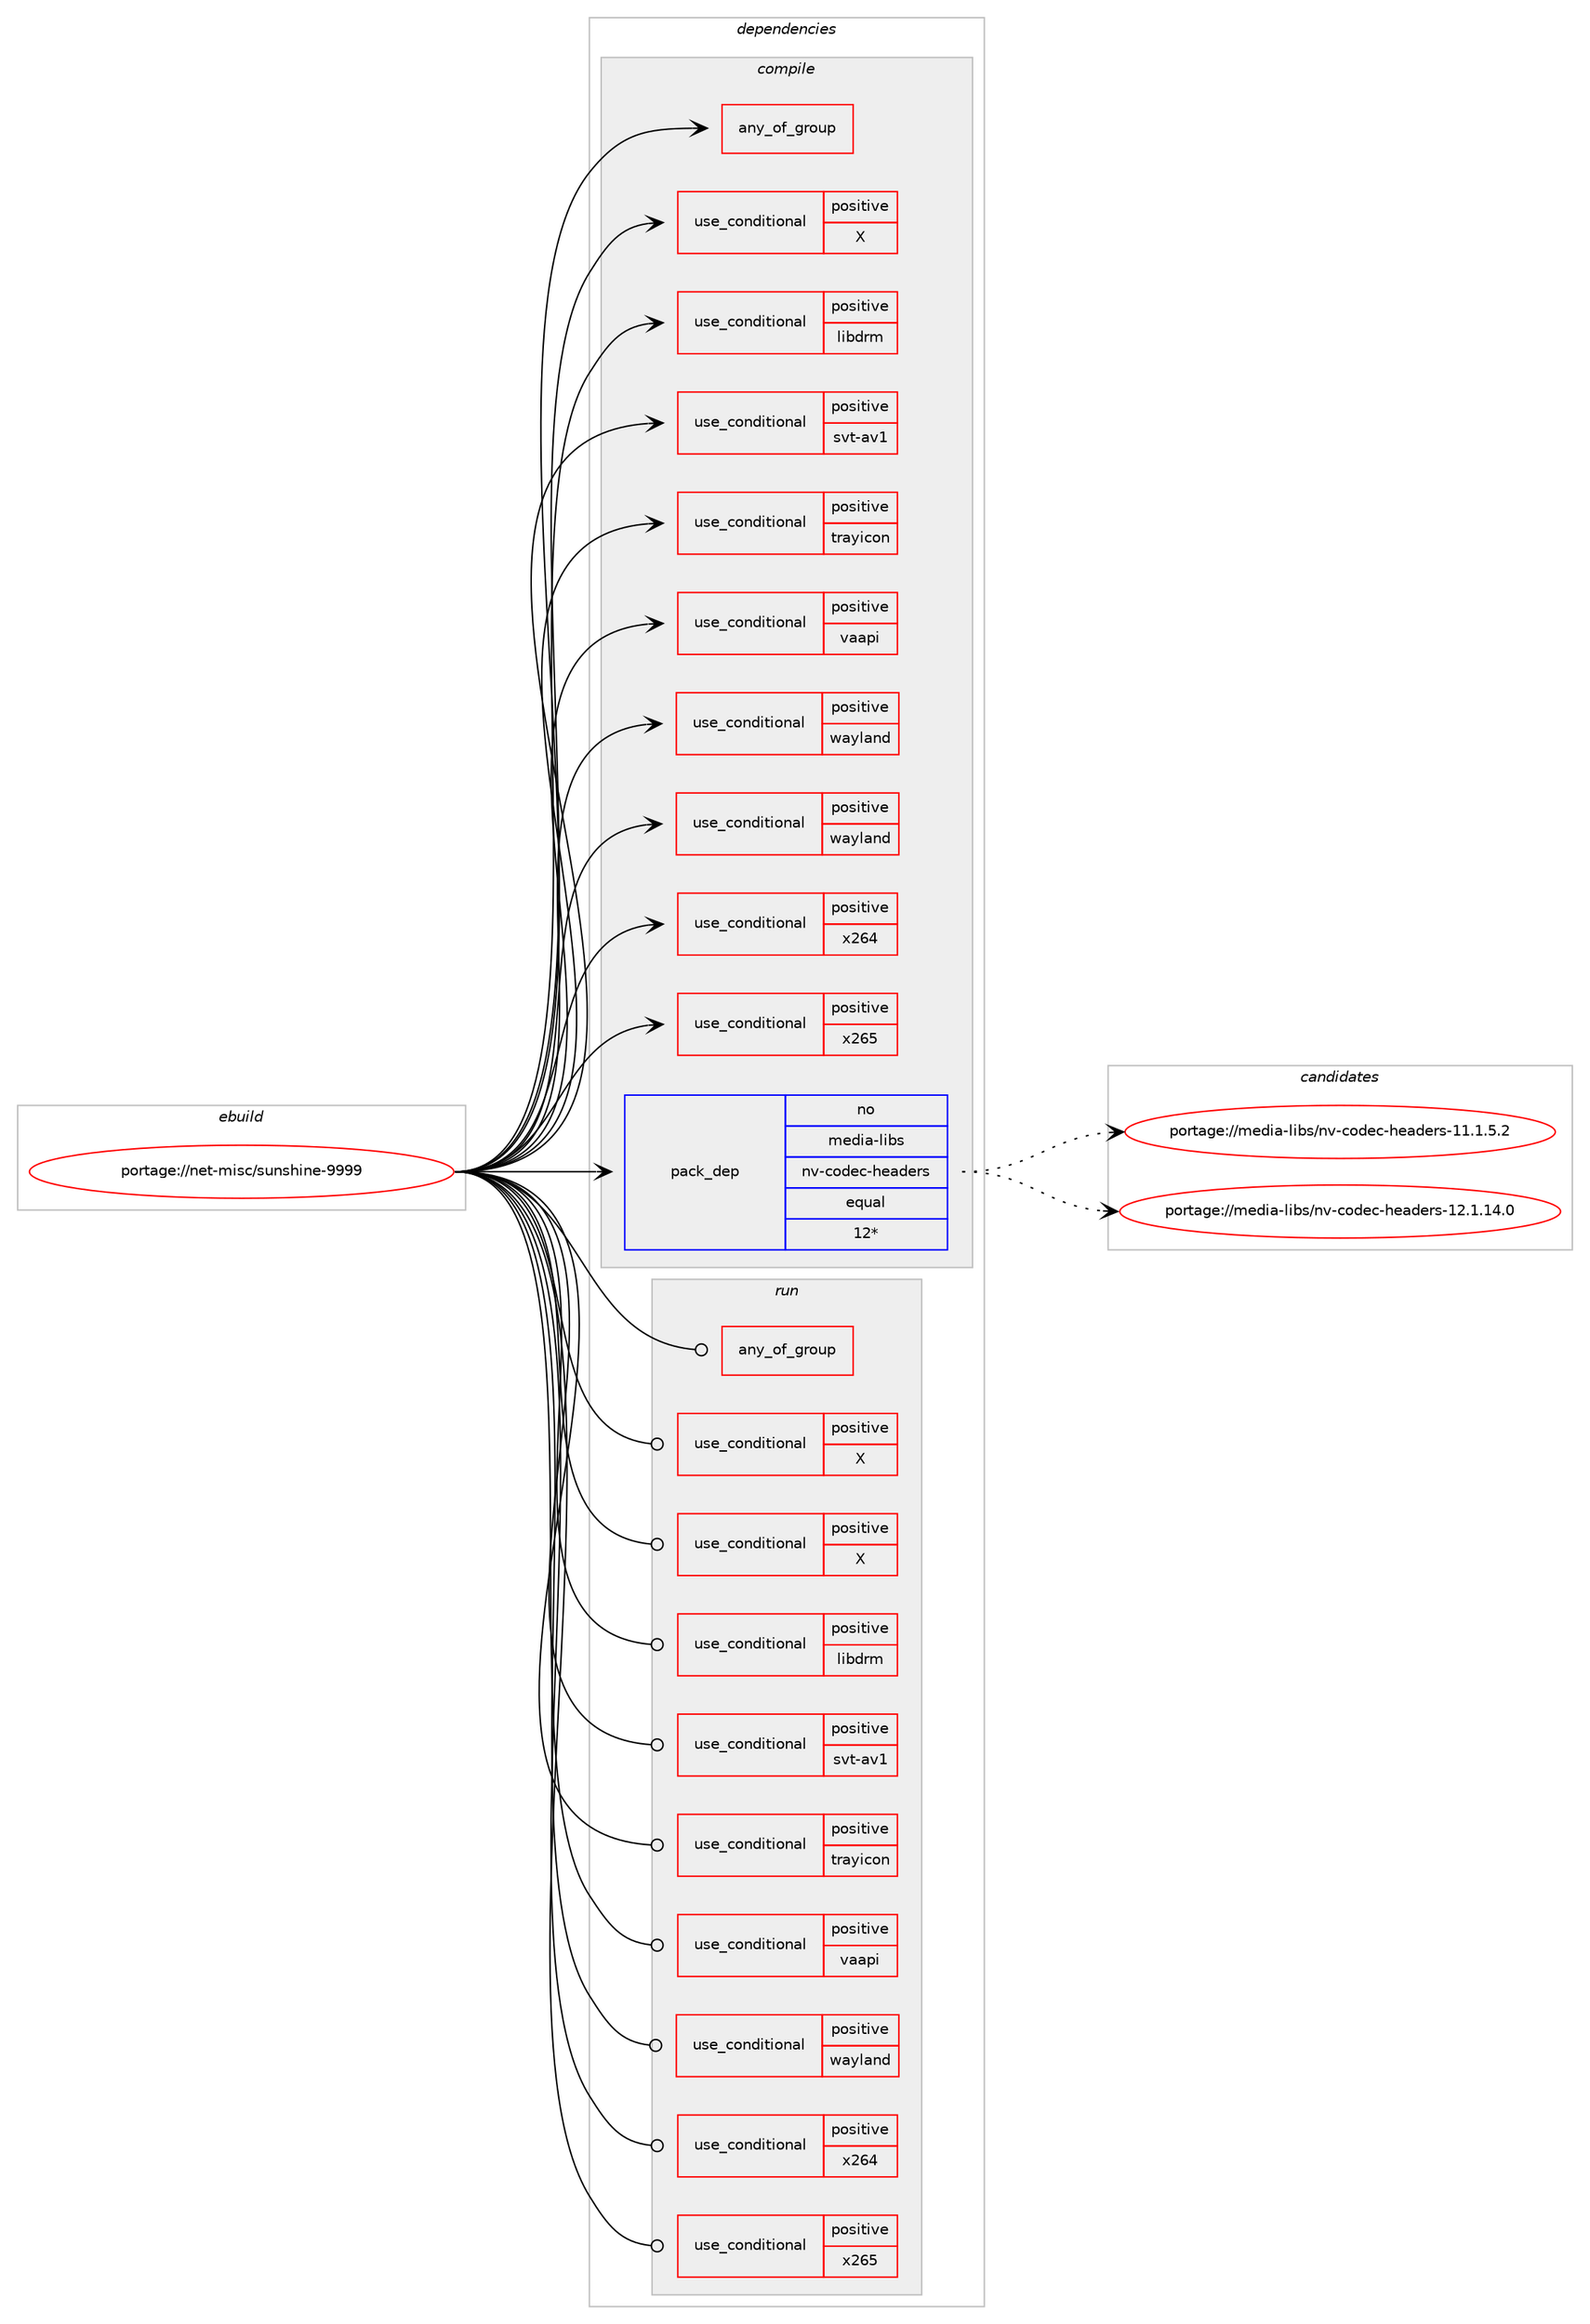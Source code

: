 digraph prolog {

# *************
# Graph options
# *************

newrank=true;
concentrate=true;
compound=true;
graph [rankdir=LR,fontname=Helvetica,fontsize=10,ranksep=1.5];#, ranksep=2.5, nodesep=0.2];
edge  [arrowhead=vee];
node  [fontname=Helvetica,fontsize=10];

# **********
# The ebuild
# **********

subgraph cluster_leftcol {
color=gray;
rank=same;
label=<<i>ebuild</i>>;
id [label="portage://net-misc/sunshine-9999", color=red, width=4, href="../net-misc/sunshine-9999.svg"];
}

# ****************
# The dependencies
# ****************

subgraph cluster_midcol {
color=gray;
label=<<i>dependencies</i>>;
subgraph cluster_compile {
fillcolor="#eeeeee";
style=filled;
label=<<i>compile</i>>;
subgraph any92 {
dependency10243 [label=<<TABLE BORDER="0" CELLBORDER="1" CELLSPACING="0" CELLPADDING="4"><TR><TD CELLPADDING="10">any_of_group</TD></TR></TABLE>>, shape=none, color=red];# *** BEGIN UNKNOWN DEPENDENCY TYPE (TODO) ***
# dependency10243 -> package_dependency(portage://net-misc/sunshine-9999,install,no,media-libs,libpulse,none,[,,],[],[])
# *** END UNKNOWN DEPENDENCY TYPE (TODO) ***

# *** BEGIN UNKNOWN DEPENDENCY TYPE (TODO) ***
# dependency10243 -> package_dependency(portage://net-misc/sunshine-9999,install,no,media-sound,apulse,none,[,,],[],[use(enable(sdk),none)])
# *** END UNKNOWN DEPENDENCY TYPE (TODO) ***

}
id:e -> dependency10243:w [weight=20,style="solid",arrowhead="vee"];
subgraph cond6834 {
dependency10244 [label=<<TABLE BORDER="0" CELLBORDER="1" CELLSPACING="0" CELLPADDING="4"><TR><TD ROWSPAN="3" CELLPADDING="10">use_conditional</TD></TR><TR><TD>positive</TD></TR><TR><TD>X</TD></TR></TABLE>>, shape=none, color=red];
# *** BEGIN UNKNOWN DEPENDENCY TYPE (TODO) ***
# dependency10244 -> package_dependency(portage://net-misc/sunshine-9999,install,no,x11-libs,libX11,none,[,,],[],[])
# *** END UNKNOWN DEPENDENCY TYPE (TODO) ***

}
id:e -> dependency10244:w [weight=20,style="solid",arrowhead="vee"];
subgraph cond6835 {
dependency10245 [label=<<TABLE BORDER="0" CELLBORDER="1" CELLSPACING="0" CELLPADDING="4"><TR><TD ROWSPAN="3" CELLPADDING="10">use_conditional</TD></TR><TR><TD>positive</TD></TR><TR><TD>libdrm</TD></TR></TABLE>>, shape=none, color=red];
# *** BEGIN UNKNOWN DEPENDENCY TYPE (TODO) ***
# dependency10245 -> package_dependency(portage://net-misc/sunshine-9999,install,no,sys-libs,libcap,none,[,,],[],[])
# *** END UNKNOWN DEPENDENCY TYPE (TODO) ***

# *** BEGIN UNKNOWN DEPENDENCY TYPE (TODO) ***
# dependency10245 -> package_dependency(portage://net-misc/sunshine-9999,install,no,x11-libs,libdrm,none,[,,],[],[])
# *** END UNKNOWN DEPENDENCY TYPE (TODO) ***

}
id:e -> dependency10245:w [weight=20,style="solid",arrowhead="vee"];
subgraph cond6836 {
dependency10246 [label=<<TABLE BORDER="0" CELLBORDER="1" CELLSPACING="0" CELLPADDING="4"><TR><TD ROWSPAN="3" CELLPADDING="10">use_conditional</TD></TR><TR><TD>positive</TD></TR><TR><TD>svt-av1</TD></TR></TABLE>>, shape=none, color=red];
# *** BEGIN UNKNOWN DEPENDENCY TYPE (TODO) ***
# dependency10246 -> package_dependency(portage://net-misc/sunshine-9999,install,no,media-libs,svt-av1,none,[,,],[],[])
# *** END UNKNOWN DEPENDENCY TYPE (TODO) ***

}
id:e -> dependency10246:w [weight=20,style="solid",arrowhead="vee"];
subgraph cond6837 {
dependency10247 [label=<<TABLE BORDER="0" CELLBORDER="1" CELLSPACING="0" CELLPADDING="4"><TR><TD ROWSPAN="3" CELLPADDING="10">use_conditional</TD></TR><TR><TD>positive</TD></TR><TR><TD>trayicon</TD></TR></TABLE>>, shape=none, color=red];
# *** BEGIN UNKNOWN DEPENDENCY TYPE (TODO) ***
# dependency10247 -> package_dependency(portage://net-misc/sunshine-9999,install,no,dev-libs,libayatana-appindicator,none,[,,],[],[])
# *** END UNKNOWN DEPENDENCY TYPE (TODO) ***

# *** BEGIN UNKNOWN DEPENDENCY TYPE (TODO) ***
# dependency10247 -> package_dependency(portage://net-misc/sunshine-9999,install,no,x11-libs,libnotify,none,[,,],[],[])
# *** END UNKNOWN DEPENDENCY TYPE (TODO) ***

}
id:e -> dependency10247:w [weight=20,style="solid",arrowhead="vee"];
subgraph cond6838 {
dependency10248 [label=<<TABLE BORDER="0" CELLBORDER="1" CELLSPACING="0" CELLPADDING="4"><TR><TD ROWSPAN="3" CELLPADDING="10">use_conditional</TD></TR><TR><TD>positive</TD></TR><TR><TD>vaapi</TD></TR></TABLE>>, shape=none, color=red];
# *** BEGIN UNKNOWN DEPENDENCY TYPE (TODO) ***
# dependency10248 -> package_dependency(portage://net-misc/sunshine-9999,install,no,media-libs,libva,none,[,,],any_same_slot,[use(optenable(wayland),none),use(optenable(X),none)])
# *** END UNKNOWN DEPENDENCY TYPE (TODO) ***

}
id:e -> dependency10248:w [weight=20,style="solid",arrowhead="vee"];
subgraph cond6839 {
dependency10249 [label=<<TABLE BORDER="0" CELLBORDER="1" CELLSPACING="0" CELLPADDING="4"><TR><TD ROWSPAN="3" CELLPADDING="10">use_conditional</TD></TR><TR><TD>positive</TD></TR><TR><TD>wayland</TD></TR></TABLE>>, shape=none, color=red];
# *** BEGIN UNKNOWN DEPENDENCY TYPE (TODO) ***
# dependency10249 -> package_dependency(portage://net-misc/sunshine-9999,install,no,dev-libs,wayland,none,[,,],[],[])
# *** END UNKNOWN DEPENDENCY TYPE (TODO) ***

}
id:e -> dependency10249:w [weight=20,style="solid",arrowhead="vee"];
subgraph cond6840 {
dependency10250 [label=<<TABLE BORDER="0" CELLBORDER="1" CELLSPACING="0" CELLPADDING="4"><TR><TD ROWSPAN="3" CELLPADDING="10">use_conditional</TD></TR><TR><TD>positive</TD></TR><TR><TD>wayland</TD></TR></TABLE>>, shape=none, color=red];
# *** BEGIN UNKNOWN DEPENDENCY TYPE (TODO) ***
# dependency10250 -> package_dependency(portage://net-misc/sunshine-9999,install,no,dev-libs,wayland-protocols,none,[,,],[],[])
# *** END UNKNOWN DEPENDENCY TYPE (TODO) ***

}
id:e -> dependency10250:w [weight=20,style="solid",arrowhead="vee"];
subgraph cond6841 {
dependency10251 [label=<<TABLE BORDER="0" CELLBORDER="1" CELLSPACING="0" CELLPADDING="4"><TR><TD ROWSPAN="3" CELLPADDING="10">use_conditional</TD></TR><TR><TD>positive</TD></TR><TR><TD>x264</TD></TR></TABLE>>, shape=none, color=red];
# *** BEGIN UNKNOWN DEPENDENCY TYPE (TODO) ***
# dependency10251 -> package_dependency(portage://net-misc/sunshine-9999,install,no,media-libs,x264,none,[,,],any_same_slot,[])
# *** END UNKNOWN DEPENDENCY TYPE (TODO) ***

}
id:e -> dependency10251:w [weight=20,style="solid",arrowhead="vee"];
subgraph cond6842 {
dependency10252 [label=<<TABLE BORDER="0" CELLBORDER="1" CELLSPACING="0" CELLPADDING="4"><TR><TD ROWSPAN="3" CELLPADDING="10">use_conditional</TD></TR><TR><TD>positive</TD></TR><TR><TD>x265</TD></TR></TABLE>>, shape=none, color=red];
# *** BEGIN UNKNOWN DEPENDENCY TYPE (TODO) ***
# dependency10252 -> package_dependency(portage://net-misc/sunshine-9999,install,no,media-libs,x265,none,[,,],any_same_slot,[])
# *** END UNKNOWN DEPENDENCY TYPE (TODO) ***

}
id:e -> dependency10252:w [weight=20,style="solid",arrowhead="vee"];
# *** BEGIN UNKNOWN DEPENDENCY TYPE (TODO) ***
# id -> package_dependency(portage://net-misc/sunshine-9999,install,no,dev-cpp,nlohmann_json,none,[,,],[],[])
# *** END UNKNOWN DEPENDENCY TYPE (TODO) ***

# *** BEGIN UNKNOWN DEPENDENCY TYPE (TODO) ***
# id -> package_dependency(portage://net-misc/sunshine-9999,install,no,dev-libs,boost,none,[,,],any_same_slot,[use(enable(nls),none)])
# *** END UNKNOWN DEPENDENCY TYPE (TODO) ***

# *** BEGIN UNKNOWN DEPENDENCY TYPE (TODO) ***
# id -> package_dependency(portage://net-misc/sunshine-9999,install,no,dev-libs,libevdev,none,[,,],[],[])
# *** END UNKNOWN DEPENDENCY TYPE (TODO) ***

# *** BEGIN UNKNOWN DEPENDENCY TYPE (TODO) ***
# id -> package_dependency(portage://net-misc/sunshine-9999,install,no,dev-libs,openssl,none,[,,],any_same_slot,[])
# *** END UNKNOWN DEPENDENCY TYPE (TODO) ***

# *** BEGIN UNKNOWN DEPENDENCY TYPE (TODO) ***
# id -> package_dependency(portage://net-misc/sunshine-9999,install,no,media-libs,amf-headers,none,[,,],[],[])
# *** END UNKNOWN DEPENDENCY TYPE (TODO) ***

subgraph pack3318 {
dependency10253 [label=<<TABLE BORDER="0" CELLBORDER="1" CELLSPACING="0" CELLPADDING="4" WIDTH="220"><TR><TD ROWSPAN="6" CELLPADDING="30">pack_dep</TD></TR><TR><TD WIDTH="110">no</TD></TR><TR><TD>media-libs</TD></TR><TR><TD>nv-codec-headers</TD></TR><TR><TD>equal</TD></TR><TR><TD>12*</TD></TR></TABLE>>, shape=none, color=blue];
}
id:e -> dependency10253:w [weight=20,style="solid",arrowhead="vee"];
# *** BEGIN UNKNOWN DEPENDENCY TYPE (TODO) ***
# id -> package_dependency(portage://net-misc/sunshine-9999,install,no,media-libs,opus,none,[,,],[],[])
# *** END UNKNOWN DEPENDENCY TYPE (TODO) ***

# *** BEGIN UNKNOWN DEPENDENCY TYPE (TODO) ***
# id -> package_dependency(portage://net-misc/sunshine-9999,install,no,net-libs,miniupnpc,none,[,,],any_same_slot,[])
# *** END UNKNOWN DEPENDENCY TYPE (TODO) ***

# *** BEGIN UNKNOWN DEPENDENCY TYPE (TODO) ***
# id -> package_dependency(portage://net-misc/sunshine-9999,install,no,net-misc,curl,none,[,,],[],[])
# *** END UNKNOWN DEPENDENCY TYPE (TODO) ***

}
subgraph cluster_compileandrun {
fillcolor="#eeeeee";
style=filled;
label=<<i>compile and run</i>>;
}
subgraph cluster_run {
fillcolor="#eeeeee";
style=filled;
label=<<i>run</i>>;
subgraph any93 {
dependency10254 [label=<<TABLE BORDER="0" CELLBORDER="1" CELLSPACING="0" CELLPADDING="4"><TR><TD CELLPADDING="10">any_of_group</TD></TR></TABLE>>, shape=none, color=red];# *** BEGIN UNKNOWN DEPENDENCY TYPE (TODO) ***
# dependency10254 -> package_dependency(portage://net-misc/sunshine-9999,run,no,media-libs,libpulse,none,[,,],[],[])
# *** END UNKNOWN DEPENDENCY TYPE (TODO) ***

# *** BEGIN UNKNOWN DEPENDENCY TYPE (TODO) ***
# dependency10254 -> package_dependency(portage://net-misc/sunshine-9999,run,no,media-sound,apulse,none,[,,],[],[use(enable(sdk),none)])
# *** END UNKNOWN DEPENDENCY TYPE (TODO) ***

}
id:e -> dependency10254:w [weight=20,style="solid",arrowhead="odot"];
subgraph cond6843 {
dependency10255 [label=<<TABLE BORDER="0" CELLBORDER="1" CELLSPACING="0" CELLPADDING="4"><TR><TD ROWSPAN="3" CELLPADDING="10">use_conditional</TD></TR><TR><TD>positive</TD></TR><TR><TD>X</TD></TR></TABLE>>, shape=none, color=red];
# *** BEGIN UNKNOWN DEPENDENCY TYPE (TODO) ***
# dependency10255 -> package_dependency(portage://net-misc/sunshine-9999,run,no,x11-libs,libX11,none,[,,],[],[])
# *** END UNKNOWN DEPENDENCY TYPE (TODO) ***

}
id:e -> dependency10255:w [weight=20,style="solid",arrowhead="odot"];
subgraph cond6844 {
dependency10256 [label=<<TABLE BORDER="0" CELLBORDER="1" CELLSPACING="0" CELLPADDING="4"><TR><TD ROWSPAN="3" CELLPADDING="10">use_conditional</TD></TR><TR><TD>positive</TD></TR><TR><TD>X</TD></TR></TABLE>>, shape=none, color=red];
# *** BEGIN UNKNOWN DEPENDENCY TYPE (TODO) ***
# dependency10256 -> package_dependency(portage://net-misc/sunshine-9999,run,no,x11-libs,libxcb,none,[,,],[],[])
# *** END UNKNOWN DEPENDENCY TYPE (TODO) ***

# *** BEGIN UNKNOWN DEPENDENCY TYPE (TODO) ***
# dependency10256 -> package_dependency(portage://net-misc/sunshine-9999,run,no,x11-libs,libXfixes,none,[,,],[],[])
# *** END UNKNOWN DEPENDENCY TYPE (TODO) ***

# *** BEGIN UNKNOWN DEPENDENCY TYPE (TODO) ***
# dependency10256 -> package_dependency(portage://net-misc/sunshine-9999,run,no,x11-libs,libXrandr,none,[,,],[],[])
# *** END UNKNOWN DEPENDENCY TYPE (TODO) ***

# *** BEGIN UNKNOWN DEPENDENCY TYPE (TODO) ***
# dependency10256 -> package_dependency(portage://net-misc/sunshine-9999,run,no,x11-libs,libXtst,none,[,,],[],[])
# *** END UNKNOWN DEPENDENCY TYPE (TODO) ***

}
id:e -> dependency10256:w [weight=20,style="solid",arrowhead="odot"];
subgraph cond6845 {
dependency10257 [label=<<TABLE BORDER="0" CELLBORDER="1" CELLSPACING="0" CELLPADDING="4"><TR><TD ROWSPAN="3" CELLPADDING="10">use_conditional</TD></TR><TR><TD>positive</TD></TR><TR><TD>libdrm</TD></TR></TABLE>>, shape=none, color=red];
# *** BEGIN UNKNOWN DEPENDENCY TYPE (TODO) ***
# dependency10257 -> package_dependency(portage://net-misc/sunshine-9999,run,no,sys-libs,libcap,none,[,,],[],[])
# *** END UNKNOWN DEPENDENCY TYPE (TODO) ***

# *** BEGIN UNKNOWN DEPENDENCY TYPE (TODO) ***
# dependency10257 -> package_dependency(portage://net-misc/sunshine-9999,run,no,x11-libs,libdrm,none,[,,],[],[])
# *** END UNKNOWN DEPENDENCY TYPE (TODO) ***

}
id:e -> dependency10257:w [weight=20,style="solid",arrowhead="odot"];
subgraph cond6846 {
dependency10258 [label=<<TABLE BORDER="0" CELLBORDER="1" CELLSPACING="0" CELLPADDING="4"><TR><TD ROWSPAN="3" CELLPADDING="10">use_conditional</TD></TR><TR><TD>positive</TD></TR><TR><TD>svt-av1</TD></TR></TABLE>>, shape=none, color=red];
# *** BEGIN UNKNOWN DEPENDENCY TYPE (TODO) ***
# dependency10258 -> package_dependency(portage://net-misc/sunshine-9999,run,no,media-libs,svt-av1,none,[,,],[],[])
# *** END UNKNOWN DEPENDENCY TYPE (TODO) ***

}
id:e -> dependency10258:w [weight=20,style="solid",arrowhead="odot"];
subgraph cond6847 {
dependency10259 [label=<<TABLE BORDER="0" CELLBORDER="1" CELLSPACING="0" CELLPADDING="4"><TR><TD ROWSPAN="3" CELLPADDING="10">use_conditional</TD></TR><TR><TD>positive</TD></TR><TR><TD>trayicon</TD></TR></TABLE>>, shape=none, color=red];
# *** BEGIN UNKNOWN DEPENDENCY TYPE (TODO) ***
# dependency10259 -> package_dependency(portage://net-misc/sunshine-9999,run,no,dev-libs,libayatana-appindicator,none,[,,],[],[])
# *** END UNKNOWN DEPENDENCY TYPE (TODO) ***

# *** BEGIN UNKNOWN DEPENDENCY TYPE (TODO) ***
# dependency10259 -> package_dependency(portage://net-misc/sunshine-9999,run,no,x11-libs,libnotify,none,[,,],[],[])
# *** END UNKNOWN DEPENDENCY TYPE (TODO) ***

}
id:e -> dependency10259:w [weight=20,style="solid",arrowhead="odot"];
subgraph cond6848 {
dependency10260 [label=<<TABLE BORDER="0" CELLBORDER="1" CELLSPACING="0" CELLPADDING="4"><TR><TD ROWSPAN="3" CELLPADDING="10">use_conditional</TD></TR><TR><TD>positive</TD></TR><TR><TD>vaapi</TD></TR></TABLE>>, shape=none, color=red];
# *** BEGIN UNKNOWN DEPENDENCY TYPE (TODO) ***
# dependency10260 -> package_dependency(portage://net-misc/sunshine-9999,run,no,media-libs,libva,none,[,,],any_same_slot,[use(optenable(wayland),none),use(optenable(X),none)])
# *** END UNKNOWN DEPENDENCY TYPE (TODO) ***

}
id:e -> dependency10260:w [weight=20,style="solid",arrowhead="odot"];
subgraph cond6849 {
dependency10261 [label=<<TABLE BORDER="0" CELLBORDER="1" CELLSPACING="0" CELLPADDING="4"><TR><TD ROWSPAN="3" CELLPADDING="10">use_conditional</TD></TR><TR><TD>positive</TD></TR><TR><TD>wayland</TD></TR></TABLE>>, shape=none, color=red];
# *** BEGIN UNKNOWN DEPENDENCY TYPE (TODO) ***
# dependency10261 -> package_dependency(portage://net-misc/sunshine-9999,run,no,dev-libs,wayland,none,[,,],[],[])
# *** END UNKNOWN DEPENDENCY TYPE (TODO) ***

}
id:e -> dependency10261:w [weight=20,style="solid",arrowhead="odot"];
subgraph cond6850 {
dependency10262 [label=<<TABLE BORDER="0" CELLBORDER="1" CELLSPACING="0" CELLPADDING="4"><TR><TD ROWSPAN="3" CELLPADDING="10">use_conditional</TD></TR><TR><TD>positive</TD></TR><TR><TD>x264</TD></TR></TABLE>>, shape=none, color=red];
# *** BEGIN UNKNOWN DEPENDENCY TYPE (TODO) ***
# dependency10262 -> package_dependency(portage://net-misc/sunshine-9999,run,no,media-libs,x264,none,[,,],any_same_slot,[])
# *** END UNKNOWN DEPENDENCY TYPE (TODO) ***

}
id:e -> dependency10262:w [weight=20,style="solid",arrowhead="odot"];
subgraph cond6851 {
dependency10263 [label=<<TABLE BORDER="0" CELLBORDER="1" CELLSPACING="0" CELLPADDING="4"><TR><TD ROWSPAN="3" CELLPADDING="10">use_conditional</TD></TR><TR><TD>positive</TD></TR><TR><TD>x265</TD></TR></TABLE>>, shape=none, color=red];
# *** BEGIN UNKNOWN DEPENDENCY TYPE (TODO) ***
# dependency10263 -> package_dependency(portage://net-misc/sunshine-9999,run,no,media-libs,x265,none,[,,],any_same_slot,[])
# *** END UNKNOWN DEPENDENCY TYPE (TODO) ***

}
id:e -> dependency10263:w [weight=20,style="solid",arrowhead="odot"];
# *** BEGIN UNKNOWN DEPENDENCY TYPE (TODO) ***
# id -> package_dependency(portage://net-misc/sunshine-9999,run,no,dev-libs,boost,none,[,,],any_same_slot,[use(enable(nls),none)])
# *** END UNKNOWN DEPENDENCY TYPE (TODO) ***

# *** BEGIN UNKNOWN DEPENDENCY TYPE (TODO) ***
# id -> package_dependency(portage://net-misc/sunshine-9999,run,no,dev-libs,libevdev,none,[,,],[],[])
# *** END UNKNOWN DEPENDENCY TYPE (TODO) ***

# *** BEGIN UNKNOWN DEPENDENCY TYPE (TODO) ***
# id -> package_dependency(portage://net-misc/sunshine-9999,run,no,dev-libs,openssl,none,[,,],any_same_slot,[])
# *** END UNKNOWN DEPENDENCY TYPE (TODO) ***

# *** BEGIN UNKNOWN DEPENDENCY TYPE (TODO) ***
# id -> package_dependency(portage://net-misc/sunshine-9999,run,no,media-libs,mesa,none,[,,],[],[use(optenable(vaapi),none)])
# *** END UNKNOWN DEPENDENCY TYPE (TODO) ***

# *** BEGIN UNKNOWN DEPENDENCY TYPE (TODO) ***
# id -> package_dependency(portage://net-misc/sunshine-9999,run,no,media-libs,opus,none,[,,],[],[])
# *** END UNKNOWN DEPENDENCY TYPE (TODO) ***

# *** BEGIN UNKNOWN DEPENDENCY TYPE (TODO) ***
# id -> package_dependency(portage://net-misc/sunshine-9999,run,no,net-libs,miniupnpc,none,[,,],any_same_slot,[])
# *** END UNKNOWN DEPENDENCY TYPE (TODO) ***

# *** BEGIN UNKNOWN DEPENDENCY TYPE (TODO) ***
# id -> package_dependency(portage://net-misc/sunshine-9999,run,no,net-misc,curl,none,[,,],[],[])
# *** END UNKNOWN DEPENDENCY TYPE (TODO) ***

}
}

# **************
# The candidates
# **************

subgraph cluster_choices {
rank=same;
color=gray;
label=<<i>candidates</i>>;

subgraph choice3318 {
color=black;
nodesep=1;
choice109101100105974510810598115471101184599111100101994510410197100101114115454949464946534650 [label="portage://media-libs/nv-codec-headers-11.1.5.2", color=red, width=4,href="../media-libs/nv-codec-headers-11.1.5.2.svg"];
choice10910110010597451081059811547110118459911110010199451041019710010111411545495046494649524648 [label="portage://media-libs/nv-codec-headers-12.1.14.0", color=red, width=4,href="../media-libs/nv-codec-headers-12.1.14.0.svg"];
dependency10253:e -> choice109101100105974510810598115471101184599111100101994510410197100101114115454949464946534650:w [style=dotted,weight="100"];
dependency10253:e -> choice10910110010597451081059811547110118459911110010199451041019710010111411545495046494649524648:w [style=dotted,weight="100"];
}
}

}
